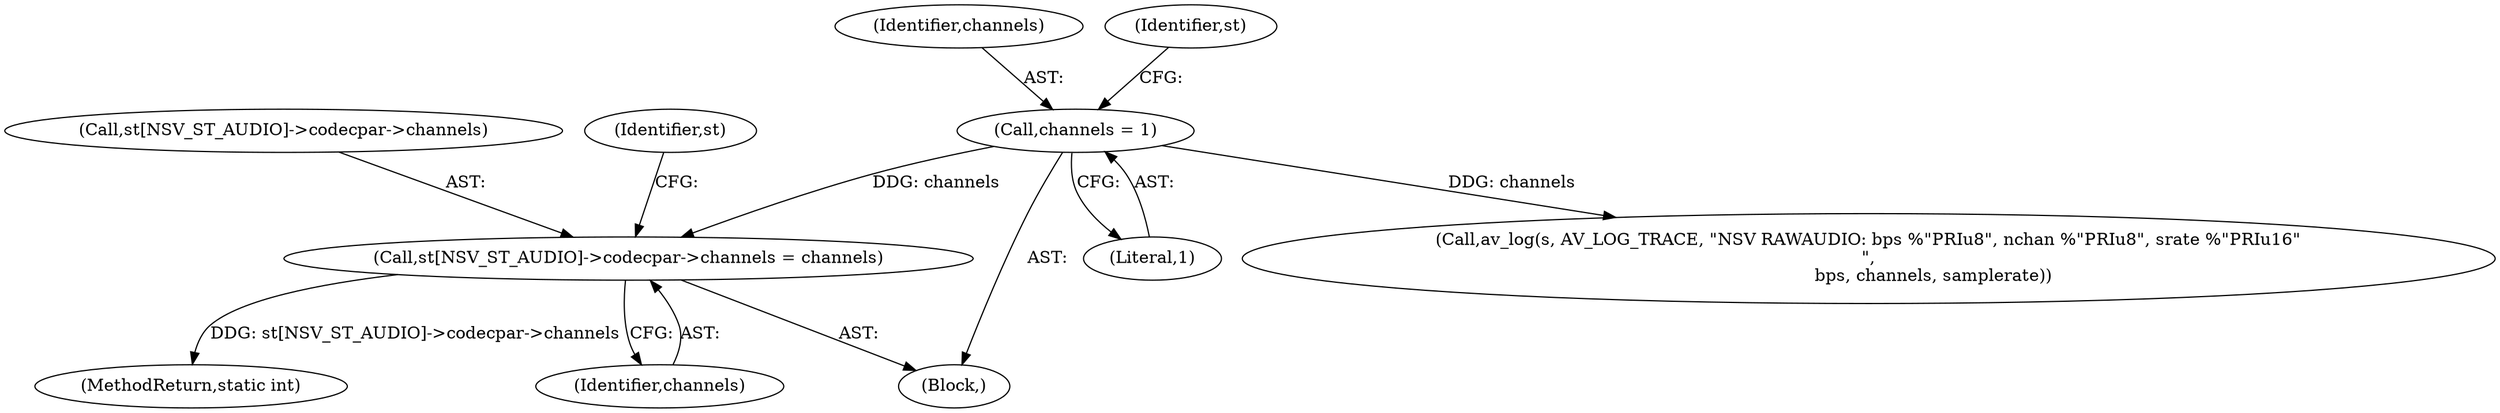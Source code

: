 digraph "0_libav_fe6eea99efac66839052af547426518efd970b24@array" {
"1000566" [label="(Call,st[NSV_ST_AUDIO]->codecpar->channels = channels)"];
"1000563" [label="(Call,channels = 1)"];
"1000688" [label="(MethodReturn,static int)"];
"1000565" [label="(Literal,1)"];
"1000574" [label="(Identifier,channels)"];
"1000526" [label="(Block,)"];
"1000564" [label="(Identifier,channels)"];
"1000584" [label="(Call,av_log(s, AV_LOG_TRACE, \"NSV RAWAUDIO: bps %\"PRIu8\", nchan %\"PRIu8\", srate %\"PRIu16\"\n\",\n                        bps, channels, samplerate))"];
"1000567" [label="(Call,st[NSV_ST_AUDIO]->codecpar->channels)"];
"1000570" [label="(Identifier,st)"];
"1000579" [label="(Identifier,st)"];
"1000566" [label="(Call,st[NSV_ST_AUDIO]->codecpar->channels = channels)"];
"1000563" [label="(Call,channels = 1)"];
"1000566" -> "1000526"  [label="AST: "];
"1000566" -> "1000574"  [label="CFG: "];
"1000567" -> "1000566"  [label="AST: "];
"1000574" -> "1000566"  [label="AST: "];
"1000579" -> "1000566"  [label="CFG: "];
"1000566" -> "1000688"  [label="DDG: st[NSV_ST_AUDIO]->codecpar->channels"];
"1000563" -> "1000566"  [label="DDG: channels"];
"1000563" -> "1000526"  [label="AST: "];
"1000563" -> "1000565"  [label="CFG: "];
"1000564" -> "1000563"  [label="AST: "];
"1000565" -> "1000563"  [label="AST: "];
"1000570" -> "1000563"  [label="CFG: "];
"1000563" -> "1000584"  [label="DDG: channels"];
}

